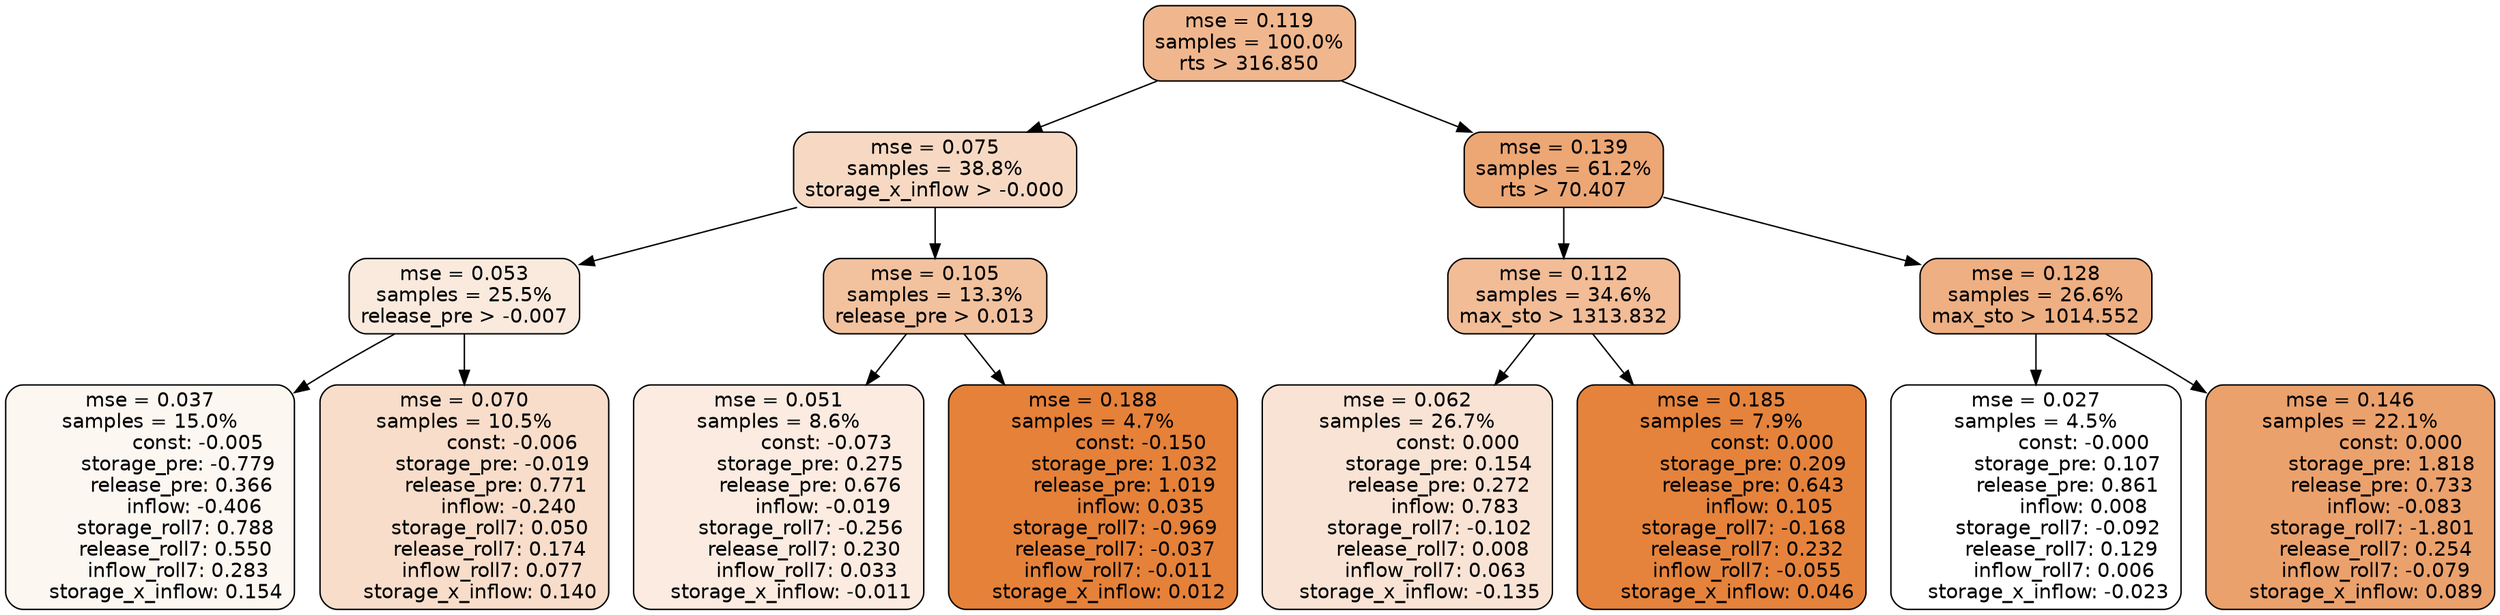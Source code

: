 digraph tree {
node [shape=rectangle, style="filled, rounded", color="black", fontname=helvetica] ;
edge [fontname=helvetica] ;
	"0" [label="mse = 0.119
samples = 100.0%
rts > 316.850", fillcolor="#f0b78e"]
	"8" [label="mse = 0.075
samples = 38.8%
storage_x_inflow > -0.000", fillcolor="#f7d9c3"]
	"1" [label="mse = 0.139
samples = 61.2%
rts > 70.407", fillcolor="#eca775"]
	"9" [label="mse = 0.053
samples = 25.5%
release_pre > -0.007", fillcolor="#faeade"]
	"12" [label="mse = 0.105
samples = 13.3%
release_pre > 0.013", fillcolor="#f2c29f"]
	"2" [label="mse = 0.112
samples = 34.6%
max_sto > 1313.832", fillcolor="#f1bc96"]
	"5" [label="mse = 0.128
samples = 26.6%
max_sto > 1014.552", fillcolor="#eeaf82"]
	"10" [label="mse = 0.037
samples = 15.0%
               const: -0.005
         storage_pre: -0.779
          release_pre: 0.366
              inflow: -0.406
        storage_roll7: 0.788
        release_roll7: 0.550
         inflow_roll7: 0.283
     storage_x_inflow: 0.154", fillcolor="#fdf7f2"]
	"11" [label="mse = 0.070
samples = 10.5%
               const: -0.006
         storage_pre: -0.019
          release_pre: 0.771
              inflow: -0.240
        storage_roll7: 0.050
        release_roll7: 0.174
         inflow_roll7: 0.077
     storage_x_inflow: 0.140", fillcolor="#f8ddca"]
	"13" [label="mse = 0.051
samples = 8.6%
               const: -0.073
          storage_pre: 0.275
          release_pre: 0.676
              inflow: -0.019
       storage_roll7: -0.256
        release_roll7: 0.230
         inflow_roll7: 0.033
    storage_x_inflow: -0.011", fillcolor="#fbebe1"]
	"14" [label="mse = 0.188
samples = 4.7%
               const: -0.150
          storage_pre: 1.032
          release_pre: 1.019
               inflow: 0.035
       storage_roll7: -0.969
       release_roll7: -0.037
        inflow_roll7: -0.011
     storage_x_inflow: 0.012", fillcolor="#e58139"]
	"3" [label="mse = 0.062
samples = 26.7%
                const: 0.000
          storage_pre: 0.154
          release_pre: 0.272
               inflow: 0.783
       storage_roll7: -0.102
        release_roll7: 0.008
         inflow_roll7: 0.063
    storage_x_inflow: -0.135", fillcolor="#f9e3d4"]
	"4" [label="mse = 0.185
samples = 7.9%
                const: 0.000
          storage_pre: 0.209
          release_pre: 0.643
               inflow: 0.105
       storage_roll7: -0.168
        release_roll7: 0.232
        inflow_roll7: -0.055
     storage_x_inflow: 0.046", fillcolor="#e5833c"]
	"7" [label="mse = 0.027
samples = 4.5%
               const: -0.000
          storage_pre: 0.107
          release_pre: 0.861
               inflow: 0.008
       storage_roll7: -0.092
        release_roll7: 0.129
         inflow_roll7: 0.006
    storage_x_inflow: -0.023", fillcolor="#ffffff"]
	"6" [label="mse = 0.146
samples = 22.1%
                const: 0.000
          storage_pre: 1.818
          release_pre: 0.733
              inflow: -0.083
       storage_roll7: -1.801
        release_roll7: 0.254
        inflow_roll7: -0.079
     storage_x_inflow: 0.089", fillcolor="#eba16c"]

	"0" -> "1"
	"0" -> "8"
	"8" -> "9"
	"8" -> "12"
	"1" -> "2"
	"1" -> "5"
	"9" -> "10"
	"9" -> "11"
	"12" -> "13"
	"12" -> "14"
	"2" -> "3"
	"2" -> "4"
	"5" -> "6"
	"5" -> "7"
}
